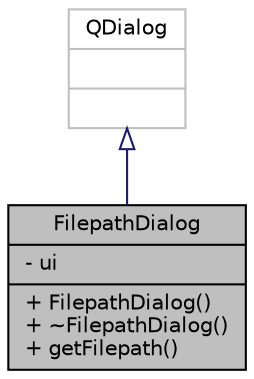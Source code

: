 digraph "FilepathDialog"
{
 // INTERACTIVE_SVG=YES
  edge [fontname="Helvetica",fontsize="10",labelfontname="Helvetica",labelfontsize="10"];
  node [fontname="Helvetica",fontsize="10",shape=record];
  Node2 [label="{FilepathDialog\n|- ui\l|+ FilepathDialog()\l+ ~FilepathDialog()\l+ getFilepath()\l}",height=0.2,width=0.4,color="black", fillcolor="grey75", style="filled", fontcolor="black"];
  Node3 -> Node2 [dir="back",color="midnightblue",fontsize="10",style="solid",arrowtail="onormal",fontname="Helvetica"];
  Node3 [label="{QDialog\n||}",height=0.2,width=0.4,color="grey75", fillcolor="white", style="filled"];
}
